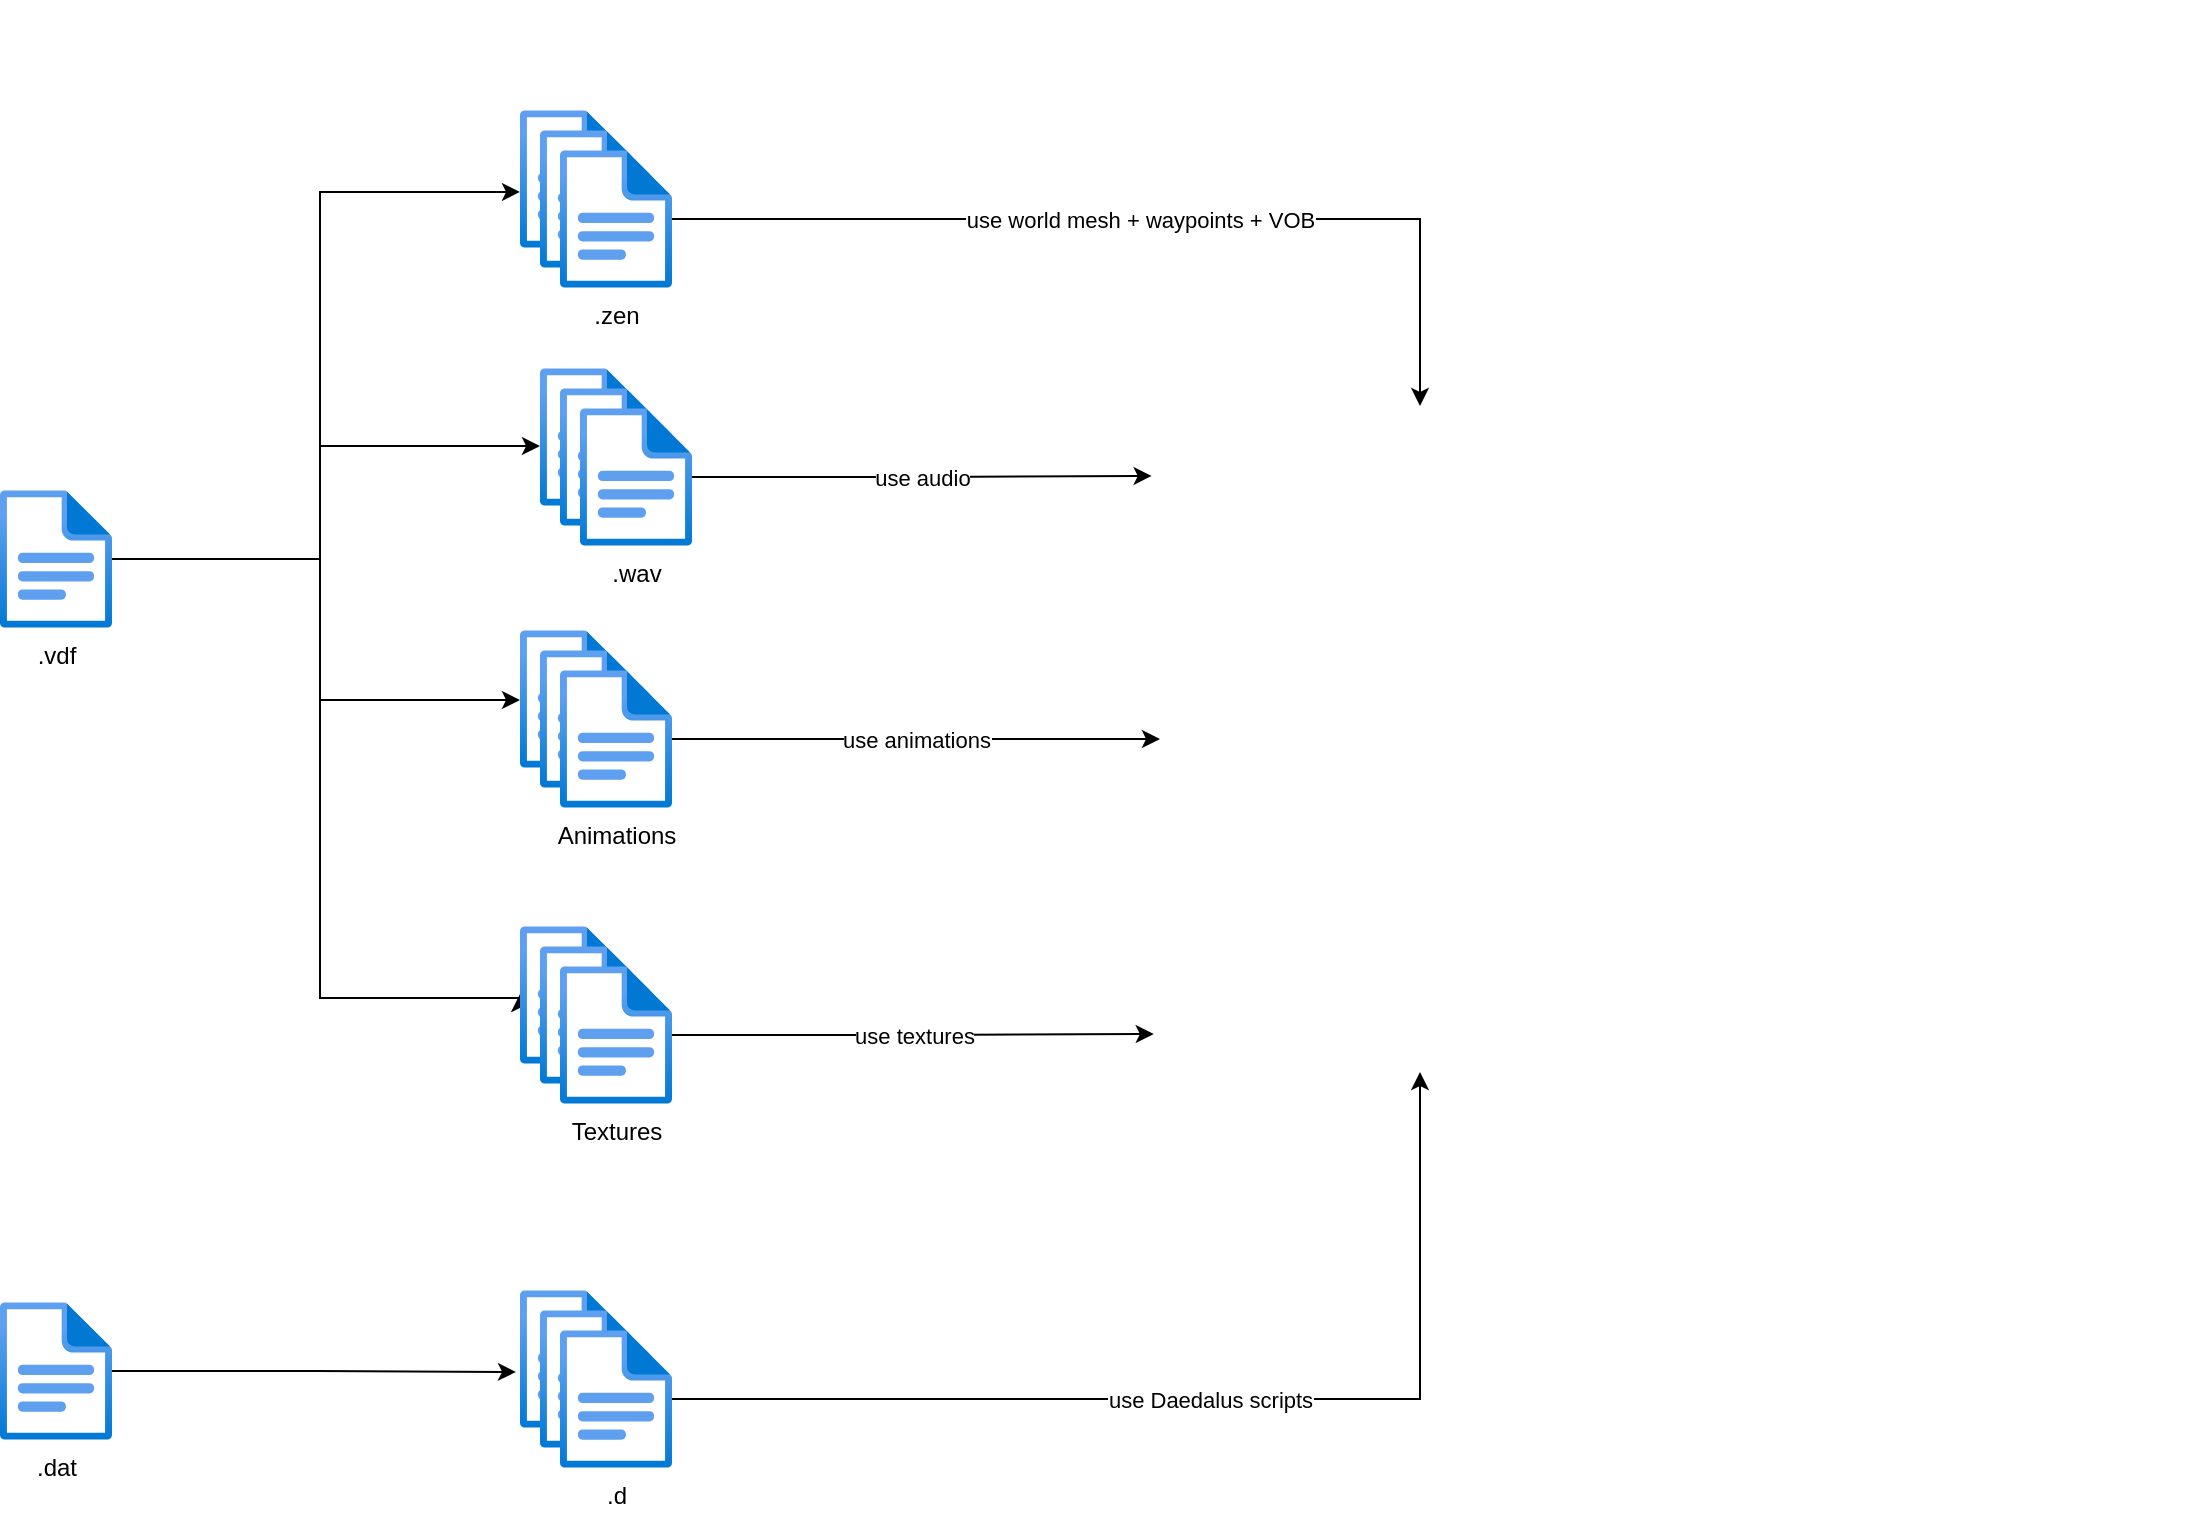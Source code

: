 <mxfile pages="2">
    <diagram name="Seite-1" id="y4Cc9-L3kog0n7LWv1F3">
        <mxGraphModel dx="524" dy="720" grid="1" gridSize="10" guides="1" tooltips="1" connect="1" arrows="1" fold="1" page="1" pageScale="1" pageWidth="827" pageHeight="1169" math="0" shadow="0">
            <root>
                <mxCell id="0"/>
                <mxCell id="1" parent="0"/>
                <mxCell id="cuCYxb2x4Eg3On5y1Cb5-5" style="edgeStyle=orthogonalEdgeStyle;rounded=0;orthogonalLoop=1;jettySize=auto;html=1;entryX=0;entryY=0.594;entryDx=0;entryDy=0;entryPerimeter=0;" parent="1" source="cuCYxb2x4Eg3On5y1Cb5-1" target="cuCYxb2x4Eg3On5y1Cb5-2" edge="1">
                    <mxGeometry relative="1" as="geometry">
                        <Array as="points">
                            <mxPoint x="220" y="615"/>
                            <mxPoint x="220" y="431"/>
                        </Array>
                    </mxGeometry>
                </mxCell>
                <mxCell id="cuCYxb2x4Eg3On5y1Cb5-6" style="edgeStyle=orthogonalEdgeStyle;rounded=0;orthogonalLoop=1;jettySize=auto;html=1;entryX=0;entryY=0.551;entryDx=0;entryDy=0;entryPerimeter=0;" parent="1" source="cuCYxb2x4Eg3On5y1Cb5-1" target="cuCYxb2x4Eg3On5y1Cb5-3" edge="1">
                    <mxGeometry relative="1" as="geometry">
                        <Array as="points">
                            <mxPoint x="220" y="615"/>
                            <mxPoint x="220" y="558"/>
                        </Array>
                    </mxGeometry>
                </mxCell>
                <mxCell id="cuCYxb2x4Eg3On5y1Cb5-20" style="edgeStyle=orthogonalEdgeStyle;rounded=0;orthogonalLoop=1;jettySize=auto;html=1;" parent="1" source="cuCYxb2x4Eg3On5y1Cb5-1" target="cuCYxb2x4Eg3On5y1Cb5-4" edge="1">
                    <mxGeometry relative="1" as="geometry">
                        <Array as="points">
                            <mxPoint x="220" y="615"/>
                            <mxPoint x="220" y="685"/>
                        </Array>
                    </mxGeometry>
                </mxCell>
                <mxCell id="cuCYxb2x4Eg3On5y1Cb5-21" style="edgeStyle=orthogonalEdgeStyle;rounded=0;orthogonalLoop=1;jettySize=auto;html=1;entryX=0;entryY=0.493;entryDx=0;entryDy=0;entryPerimeter=0;" parent="1" source="cuCYxb2x4Eg3On5y1Cb5-1" target="cuCYxb2x4Eg3On5y1Cb5-15" edge="1">
                    <mxGeometry relative="1" as="geometry">
                        <Array as="points">
                            <mxPoint x="220" y="615"/>
                            <mxPoint x="220" y="834"/>
                        </Array>
                    </mxGeometry>
                </mxCell>
                <mxCell id="cuCYxb2x4Eg3On5y1Cb5-1" value=".vdf" style="aspect=fixed;html=1;points=[];align=center;image;fontSize=12;image=img/lib/azure2/general/File.svg;" parent="1" vertex="1">
                    <mxGeometry x="60" y="580" width="56.0" height="69" as="geometry"/>
                </mxCell>
                <mxCell id="cuCYxb2x4Eg3On5y1Cb5-13" value="" style="group" parent="1" vertex="1" connectable="0">
                    <mxGeometry x="320" y="650" width="76" height="89" as="geometry"/>
                </mxCell>
                <mxCell id="cuCYxb2x4Eg3On5y1Cb5-4" value="" style="aspect=fixed;html=1;points=[];align=center;image;fontSize=12;image=img/lib/azure2/general/File.svg;" parent="cuCYxb2x4Eg3On5y1Cb5-13" vertex="1">
                    <mxGeometry width="56.0" height="69" as="geometry"/>
                </mxCell>
                <mxCell id="cuCYxb2x4Eg3On5y1Cb5-11" value="" style="aspect=fixed;html=1;points=[];align=center;image;fontSize=12;image=img/lib/azure2/general/File.svg;" parent="cuCYxb2x4Eg3On5y1Cb5-13" vertex="1">
                    <mxGeometry x="10" y="10" width="56.0" height="69" as="geometry"/>
                </mxCell>
                <mxCell id="cuCYxb2x4Eg3On5y1Cb5-12" value="Animations" style="aspect=fixed;html=1;points=[];align=center;image;fontSize=12;image=img/lib/azure2/general/File.svg;" parent="cuCYxb2x4Eg3On5y1Cb5-13" vertex="1">
                    <mxGeometry x="20" y="20" width="56.0" height="69" as="geometry"/>
                </mxCell>
                <mxCell id="cuCYxb2x4Eg3On5y1Cb5-14" value="" style="group" parent="1" vertex="1" connectable="0">
                    <mxGeometry x="320" y="798" width="76" height="89" as="geometry"/>
                </mxCell>
                <mxCell id="cuCYxb2x4Eg3On5y1Cb5-15" value="" style="aspect=fixed;html=1;points=[];align=center;image;fontSize=12;image=img/lib/azure2/general/File.svg;" parent="cuCYxb2x4Eg3On5y1Cb5-14" vertex="1">
                    <mxGeometry width="56.0" height="69" as="geometry"/>
                </mxCell>
                <mxCell id="cuCYxb2x4Eg3On5y1Cb5-16" value="" style="aspect=fixed;html=1;points=[];align=center;image;fontSize=12;image=img/lib/azure2/general/File.svg;" parent="cuCYxb2x4Eg3On5y1Cb5-14" vertex="1">
                    <mxGeometry x="10" y="10" width="56.0" height="69" as="geometry"/>
                </mxCell>
                <mxCell id="cuCYxb2x4Eg3On5y1Cb5-17" value="Textures" style="aspect=fixed;html=1;points=[];align=center;image;fontSize=12;image=img/lib/azure2/general/File.svg;" parent="cuCYxb2x4Eg3On5y1Cb5-14" vertex="1">
                    <mxGeometry x="20" y="20" width="56.0" height="69" as="geometry"/>
                </mxCell>
                <mxCell id="cuCYxb2x4Eg3On5y1Cb5-18" value="" style="group" parent="1" vertex="1" connectable="0">
                    <mxGeometry x="330" y="519" width="76" height="89" as="geometry"/>
                </mxCell>
                <mxCell id="cuCYxb2x4Eg3On5y1Cb5-3" value="" style="aspect=fixed;html=1;points=[];align=center;image;fontSize=12;image=img/lib/azure2/general/File.svg;" parent="cuCYxb2x4Eg3On5y1Cb5-18" vertex="1">
                    <mxGeometry width="56.0" height="69" as="geometry"/>
                </mxCell>
                <mxCell id="cuCYxb2x4Eg3On5y1Cb5-7" value="" style="aspect=fixed;html=1;points=[];align=center;image;fontSize=12;image=img/lib/azure2/general/File.svg;" parent="cuCYxb2x4Eg3On5y1Cb5-18" vertex="1">
                    <mxGeometry x="10" y="10" width="56.0" height="69" as="geometry"/>
                </mxCell>
                <mxCell id="cuCYxb2x4Eg3On5y1Cb5-8" value=".wav" style="aspect=fixed;html=1;points=[];align=center;image;fontSize=12;image=img/lib/azure2/general/File.svg;" parent="cuCYxb2x4Eg3On5y1Cb5-18" vertex="1">
                    <mxGeometry x="20" y="20" width="56.0" height="69" as="geometry"/>
                </mxCell>
                <mxCell id="cuCYxb2x4Eg3On5y1Cb5-19" value="" style="group" parent="1" vertex="1" connectable="0">
                    <mxGeometry x="320" y="390" width="76" height="89" as="geometry"/>
                </mxCell>
                <mxCell id="cuCYxb2x4Eg3On5y1Cb5-2" value="" style="aspect=fixed;html=1;points=[];align=center;image;fontSize=12;image=img/lib/azure2/general/File.svg;" parent="cuCYxb2x4Eg3On5y1Cb5-19" vertex="1">
                    <mxGeometry width="56.0" height="69" as="geometry"/>
                </mxCell>
                <mxCell id="cuCYxb2x4Eg3On5y1Cb5-9" value="" style="aspect=fixed;html=1;points=[];align=center;image;fontSize=12;image=img/lib/azure2/general/File.svg;" parent="cuCYxb2x4Eg3On5y1Cb5-19" vertex="1">
                    <mxGeometry x="10" y="10" width="56.0" height="69" as="geometry"/>
                </mxCell>
                <mxCell id="cuCYxb2x4Eg3On5y1Cb5-10" value=".zen" style="aspect=fixed;html=1;points=[];align=center;image;fontSize=12;image=img/lib/azure2/general/File.svg;" parent="cuCYxb2x4Eg3On5y1Cb5-19" vertex="1">
                    <mxGeometry x="20" y="20" width="56.0" height="69" as="geometry"/>
                </mxCell>
                <mxCell id="cuCYxb2x4Eg3On5y1Cb5-22" value="" style="shape=image;verticalLabelPosition=bottom;labelBackgroundColor=default;verticalAlign=top;aspect=fixed;imageAspect=0;image=https://upload.wikimedia.org/wikipedia/commons/thumb/1/19/Unity_Technologies_logo.svg/2560px-Unity_Technologies_logo.svg.png;" parent="1" vertex="1">
                    <mxGeometry x="620" y="335.48" width="150" height="54.52" as="geometry"/>
                </mxCell>
                <mxCell id="cuCYxb2x4Eg3On5y1Cb5-28" style="edgeStyle=orthogonalEdgeStyle;rounded=0;orthogonalLoop=1;jettySize=auto;html=1;entryX=-0.036;entryY=0.594;entryDx=0;entryDy=0;entryPerimeter=0;" parent="1" source="cuCYxb2x4Eg3On5y1Cb5-23" target="cuCYxb2x4Eg3On5y1Cb5-25" edge="1">
                    <mxGeometry relative="1" as="geometry"/>
                </mxCell>
                <mxCell id="cuCYxb2x4Eg3On5y1Cb5-23" value=".dat" style="aspect=fixed;html=1;points=[];align=center;image;fontSize=12;image=img/lib/azure2/general/File.svg;" parent="1" vertex="1">
                    <mxGeometry x="60" y="986" width="56.0" height="69" as="geometry"/>
                </mxCell>
                <mxCell id="cuCYxb2x4Eg3On5y1Cb5-24" value="" style="group" parent="1" vertex="1" connectable="0">
                    <mxGeometry x="320" y="980" width="76" height="89" as="geometry"/>
                </mxCell>
                <mxCell id="cuCYxb2x4Eg3On5y1Cb5-25" value="" style="aspect=fixed;html=1;points=[];align=center;image;fontSize=12;image=img/lib/azure2/general/File.svg;" parent="cuCYxb2x4Eg3On5y1Cb5-24" vertex="1">
                    <mxGeometry width="56.0" height="69" as="geometry"/>
                </mxCell>
                <mxCell id="cuCYxb2x4Eg3On5y1Cb5-26" value="" style="aspect=fixed;html=1;points=[];align=center;image;fontSize=12;image=img/lib/azure2/general/File.svg;" parent="cuCYxb2x4Eg3On5y1Cb5-24" vertex="1">
                    <mxGeometry x="10" y="10" width="56.0" height="69" as="geometry"/>
                </mxCell>
                <mxCell id="cuCYxb2x4Eg3On5y1Cb5-27" value=".d" style="aspect=fixed;html=1;points=[];align=center;image;fontSize=12;image=img/lib/azure2/general/File.svg;" parent="cuCYxb2x4Eg3On5y1Cb5-24" vertex="1">
                    <mxGeometry x="20" y="20" width="56.0" height="69" as="geometry"/>
                </mxCell>
                <mxCell id="cuCYxb2x4Eg3On5y1Cb5-29" value="" style="shape=image;verticalLabelPosition=bottom;labelBackgroundColor=default;verticalAlign=top;aspect=fixed;imageAspect=0;image=https://static.giga.de/wp-content/uploads/2017/07/gothic-1-altes-lager.jpg;" parent="1" vertex="1">
                    <mxGeometry x="640" y="538" width="520" height="333" as="geometry"/>
                </mxCell>
                <mxCell id="cuCYxb2x4Eg3On5y1Cb5-30" value="use animations" style="edgeStyle=orthogonalEdgeStyle;rounded=0;orthogonalLoop=1;jettySize=auto;html=1;entryX=0;entryY=0.5;entryDx=0;entryDy=0;" parent="1" source="cuCYxb2x4Eg3On5y1Cb5-12" target="cuCYxb2x4Eg3On5y1Cb5-29" edge="1">
                    <mxGeometry relative="1" as="geometry"/>
                </mxCell>
                <mxCell id="cuCYxb2x4Eg3On5y1Cb5-31" value="use audio" style="edgeStyle=orthogonalEdgeStyle;rounded=0;orthogonalLoop=1;jettySize=auto;html=1;entryX=-0.008;entryY=0.105;entryDx=0;entryDy=0;entryPerimeter=0;" parent="1" source="cuCYxb2x4Eg3On5y1Cb5-8" target="cuCYxb2x4Eg3On5y1Cb5-29" edge="1">
                    <mxGeometry relative="1" as="geometry"/>
                </mxCell>
                <mxCell id="cuCYxb2x4Eg3On5y1Cb5-32" value="use world mesh + waypoints + VOB" style="edgeStyle=orthogonalEdgeStyle;rounded=0;orthogonalLoop=1;jettySize=auto;html=1;entryX=0.25;entryY=0;entryDx=0;entryDy=0;" parent="1" source="cuCYxb2x4Eg3On5y1Cb5-10" target="cuCYxb2x4Eg3On5y1Cb5-29" edge="1">
                    <mxGeometry relative="1" as="geometry"/>
                </mxCell>
                <mxCell id="cuCYxb2x4Eg3On5y1Cb5-34" value="use Daedalus scripts" style="edgeStyle=orthogonalEdgeStyle;rounded=0;orthogonalLoop=1;jettySize=auto;html=1;entryX=0.25;entryY=1;entryDx=0;entryDy=0;" parent="1" source="cuCYxb2x4Eg3On5y1Cb5-27" target="cuCYxb2x4Eg3On5y1Cb5-29" edge="1">
                    <mxGeometry relative="1" as="geometry"/>
                </mxCell>
                <mxCell id="cuCYxb2x4Eg3On5y1Cb5-35" value="use textures" style="edgeStyle=orthogonalEdgeStyle;rounded=0;orthogonalLoop=1;jettySize=auto;html=1;entryX=-0.006;entryY=0.943;entryDx=0;entryDy=0;entryPerimeter=0;" parent="1" source="cuCYxb2x4Eg3On5y1Cb5-17" target="cuCYxb2x4Eg3On5y1Cb5-29" edge="1">
                    <mxGeometry relative="1" as="geometry"/>
                </mxCell>
            </root>
        </mxGraphModel>
    </diagram>
    <diagram id="SHrCvlQ58cIX2RSz7pzV" name="Seite-2">
        <mxGraphModel dx="524" dy="720" grid="1" gridSize="10" guides="1" tooltips="1" connect="1" arrows="1" fold="1" page="1" pageScale="1" pageWidth="827" pageHeight="1169" math="0" shadow="0">
            <root>
                <mxCell id="0"/>
                <mxCell id="1" parent="0"/>
                <mxCell id="5Kn583ia5qMNlzK9mK9k-15" value="" style="rounded=1;whiteSpace=wrap;html=1;" parent="1" vertex="1">
                    <mxGeometry x="400" y="250" width="650" height="540" as="geometry"/>
                </mxCell>
                <mxCell id="hiDpmRYkFdwxLYsD9jB--2" value="start GVR" style="edgeStyle=orthogonalEdgeStyle;rounded=0;orthogonalLoop=1;jettySize=auto;html=1;" parent="1" source="a0MojrhH85n6NNiaqzxo-1" target="a0MojrhH85n6NNiaqzxo-2" edge="1">
                    <mxGeometry relative="1" as="geometry">
                        <mxPoint x="160" y="520" as="targetPoint"/>
                        <Array as="points">
                            <mxPoint x="300" y="450"/>
                            <mxPoint x="300" y="450"/>
                        </Array>
                    </mxGeometry>
                </mxCell>
                <mxCell id="5Kn583ia5qMNlzK9mK9k-5" value="start new game" style="edgeStyle=orthogonalEdgeStyle;rounded=0;orthogonalLoop=1;jettySize=auto;html=1;" parent="1" source="a0MojrhH85n6NNiaqzxo-1" target="a0MojrhH85n6NNiaqzxo-2" edge="1">
                    <mxGeometry relative="1" as="geometry">
                        <Array as="points">
                            <mxPoint x="300" y="500"/>
                            <mxPoint x="300" y="500"/>
                        </Array>
                    </mxGeometry>
                </mxCell>
                <mxCell id="5Kn583ia5qMNlzK9mK9k-14" value="play game" style="edgeStyle=orthogonalEdgeStyle;rounded=0;orthogonalLoop=1;jettySize=auto;html=1;entryX=0.474;entryY=0.999;entryDx=0;entryDy=0;entryPerimeter=0;" parent="1" source="a0MojrhH85n6NNiaqzxo-1" target="hiDpmRYkFdwxLYsD9jB--1" edge="1">
                    <mxGeometry relative="1" as="geometry">
                        <Array as="points">
                            <mxPoint x="846" y="750"/>
                        </Array>
                    </mxGeometry>
                </mxCell>
                <mxCell id="a0MojrhH85n6NNiaqzxo-1" value="" style="shape=umlLifeline;participant=umlActor;perimeter=lifelinePerimeter;whiteSpace=wrap;html=1;container=1;collapsible=0;recursiveResize=0;verticalAlign=top;spacingTop=36;outlineConnect=0;" parent="1" vertex="1">
                    <mxGeometry x="170" y="380" width="20" height="380" as="geometry"/>
                </mxCell>
                <mxCell id="5Kn583ia5qMNlzK9mK9k-4" value="main menu" style="edgeStyle=orthogonalEdgeStyle;rounded=0;orthogonalLoop=1;jettySize=auto;html=1;" parent="1" source="a0MojrhH85n6NNiaqzxo-2" target="a0MojrhH85n6NNiaqzxo-1" edge="1">
                    <mxGeometry relative="1" as="geometry">
                        <Array as="points">
                            <mxPoint x="300" y="470"/>
                            <mxPoint x="300" y="470"/>
                        </Array>
                    </mxGeometry>
                </mxCell>
                <mxCell id="5Kn583ia5qMNlzK9mK9k-7" value="load vdf, dat files" style="edgeStyle=orthogonalEdgeStyle;rounded=0;orthogonalLoop=1;jettySize=auto;html=1;" parent="1" source="a0MojrhH85n6NNiaqzxo-2" target="5Kn583ia5qMNlzK9mK9k-2" edge="1">
                    <mxGeometry relative="1" as="geometry">
                        <Array as="points">
                            <mxPoint x="400" y="540"/>
                            <mxPoint x="400" y="540"/>
                        </Array>
                    </mxGeometry>
                </mxCell>
                <mxCell id="5Kn583ia5qMNlzK9mK9k-10" value="parse/transform files" style="edgeStyle=orthogonalEdgeStyle;rounded=0;orthogonalLoop=1;jettySize=auto;html=1;" parent="1" source="a0MojrhH85n6NNiaqzxo-2" target="a0MojrhH85n6NNiaqzxo-2" edge="1">
                    <mxGeometry relative="1" as="geometry">
                        <mxPoint x="590" y="540" as="targetPoint"/>
                        <Array as="points">
                            <mxPoint x="570" y="560"/>
                            <mxPoint x="570" y="580"/>
                        </Array>
                    </mxGeometry>
                </mxCell>
                <mxCell id="5Kn583ia5qMNlzK9mK9k-11" value="add world terrain" style="edgeStyle=orthogonalEdgeStyle;rounded=0;orthogonalLoop=1;jettySize=auto;html=1;" parent="1" source="a0MojrhH85n6NNiaqzxo-2" target="hiDpmRYkFdwxLYsD9jB--1" edge="1">
                    <mxGeometry relative="1" as="geometry">
                        <Array as="points">
                            <mxPoint x="650" y="620"/>
                            <mxPoint x="650" y="620"/>
                        </Array>
                    </mxGeometry>
                </mxCell>
                <mxCell id="5Kn583ia5qMNlzK9mK9k-12" value="add textures to world" style="edgeStyle=orthogonalEdgeStyle;rounded=0;orthogonalLoop=1;jettySize=auto;html=1;entryX=0.155;entryY=0.999;entryDx=0;entryDy=0;entryPerimeter=0;" parent="1" source="a0MojrhH85n6NNiaqzxo-2" target="hiDpmRYkFdwxLYsD9jB--1" edge="1">
                    <mxGeometry x="-0.163" relative="1" as="geometry">
                        <Array as="points">
                            <mxPoint x="670" y="630"/>
                            <mxPoint x="670" y="660"/>
                            <mxPoint x="741" y="660"/>
                        </Array>
                        <mxPoint as="offset"/>
                    </mxGeometry>
                </mxCell>
                <mxCell id="5Kn583ia5qMNlzK9mK9k-13" value="apply scripts (routines, dialog, ...)" style="edgeStyle=orthogonalEdgeStyle;rounded=0;orthogonalLoop=1;jettySize=auto;html=1;entryX=0.25;entryY=1;entryDx=0;entryDy=0;" parent="1" source="a0MojrhH85n6NNiaqzxo-2" target="hiDpmRYkFdwxLYsD9jB--1" edge="1">
                    <mxGeometry x="0.303" relative="1" as="geometry">
                        <Array as="points">
                            <mxPoint x="620" y="640"/>
                            <mxPoint x="620" y="700"/>
                            <mxPoint x="773" y="700"/>
                        </Array>
                        <mxPoint as="offset"/>
                    </mxGeometry>
                </mxCell>
                <mxCell id="a0MojrhH85n6NNiaqzxo-2" value="" style="shape=umlLifeline;participant=umlEntity;perimeter=lifelinePerimeter;whiteSpace=wrap;html=1;container=1;collapsible=0;recursiveResize=0;verticalAlign=top;spacingTop=36;outlineConnect=0;" parent="1" vertex="1">
                    <mxGeometry x="460" y="380" width="90" height="390" as="geometry"/>
                </mxCell>
                <mxCell id="5Kn583ia5qMNlzK9mK9k-1" value="" style="shape=image;verticalLabelPosition=bottom;labelBackgroundColor=default;verticalAlign=top;aspect=fixed;imageAspect=0;image=https://upload.wikimedia.org/wikipedia/commons/thumb/1/19/Unity_Technologies_logo.svg/2560px-Unity_Technologies_logo.svg.png;" parent="a0MojrhH85n6NNiaqzxo-2" vertex="1">
                    <mxGeometry x="-60" y="-10" width="150" height="54.52" as="geometry"/>
                </mxCell>
                <mxCell id="hiDpmRYkFdwxLYsD9jB--1" value="" style="shape=image;verticalLabelPosition=bottom;labelBackgroundColor=default;verticalAlign=top;aspect=fixed;imageAspect=0;image=https://static.giga.de/wp-content/uploads/2017/07/gothic-1-altes-lager.jpg;" parent="1" vertex="1">
                    <mxGeometry x="690" y="440" width="330" height="211.33" as="geometry"/>
                </mxCell>
                <mxCell id="5Kn583ia5qMNlzK9mK9k-8" style="edgeStyle=orthogonalEdgeStyle;rounded=0;orthogonalLoop=1;jettySize=auto;html=1;" parent="1" source="5Kn583ia5qMNlzK9mK9k-2" target="a0MojrhH85n6NNiaqzxo-2" edge="1">
                    <mxGeometry relative="1" as="geometry">
                        <Array as="points">
                            <mxPoint x="400" y="550"/>
                            <mxPoint x="400" y="550"/>
                        </Array>
                    </mxGeometry>
                </mxCell>
                <mxCell id="5Kn583ia5qMNlzK9mK9k-2" value="" style="shape=umlLifeline;participant=umlEntity;perimeter=lifelinePerimeter;whiteSpace=wrap;html=1;container=1;collapsible=0;recursiveResize=0;verticalAlign=top;spacingTop=36;outlineConnect=0;" parent="1" vertex="1">
                    <mxGeometry x="280" y="380" width="44" height="220" as="geometry"/>
                </mxCell>
                <mxCell id="5Kn583ia5qMNlzK9mK9k-3" value="" style="aspect=fixed;html=1;points=[];align=center;image;fontSize=12;image=img/lib/azure2/general/File.svg;" parent="5Kn583ia5qMNlzK9mK9k-2" vertex="1">
                    <mxGeometry x="-4" y="-15.14" width="48" height="59.14" as="geometry"/>
                </mxCell>
            </root>
        </mxGraphModel>
    </diagram>
</mxfile>